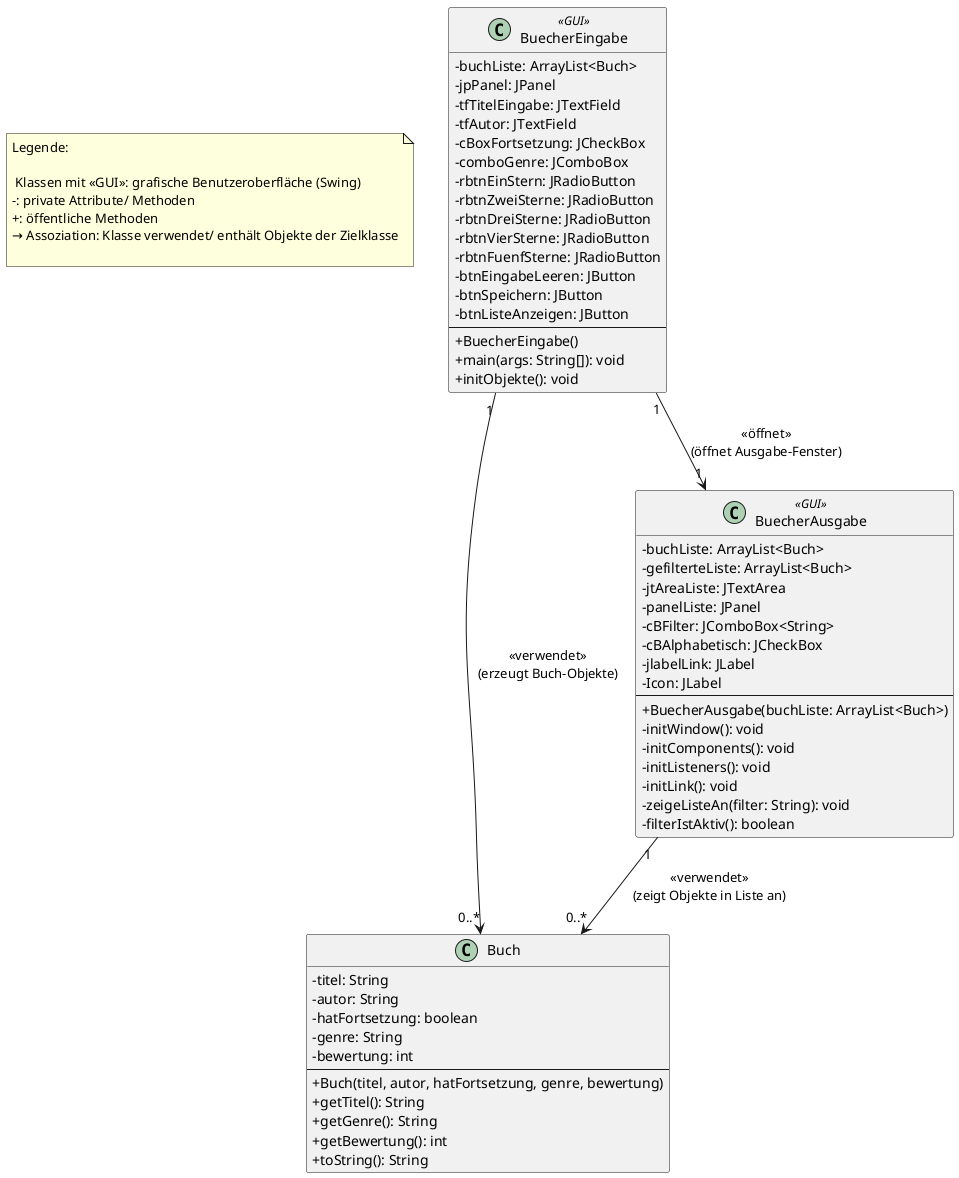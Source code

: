 @startuml
skinparam classAttributeIconSize 0

' Legende als Notiz
note as L1
Legende:

 Klassen mit «GUI»: grafische Benutzeroberfläche (Swing)
-: private Attribute/ Methoden
+: öffentliche Methoden
→ Assoziation: Klasse verwendet/ enthält Objekte der Zielklasse

end note

class Buch {
  - titel: String
  - autor: String
  - hatFortsetzung: boolean
  - genre: String
  - bewertung: int
  --
  + Buch(titel, autor, hatFortsetzung, genre, bewertung)
  + getTitel(): String
  + getGenre(): String
  + getBewertung(): int
  + toString(): String
}

class BuecherEingabe <<GUI>> {
  - buchListe: ArrayList<Buch>
  - jpPanel: JPanel
  - tfTitelEingabe: JTextField
  - tfAutor: JTextField
  - cBoxFortsetzung: JCheckBox
  - comboGenre: JComboBox
  - rbtnEinStern: JRadioButton
  - rbtnZweiSterne: JRadioButton
  - rbtnDreiSterne: JRadioButton
  - rbtnVierSterne: JRadioButton
  - rbtnFuenfSterne: JRadioButton
  - btnEingabeLeeren: JButton
  - btnSpeichern: JButton
  - btnListeAnzeigen: JButton
  --
  + BuecherEingabe()
  + main(args: String[]): void
  + initObjekte(): void
}

class BuecherAusgabe <<GUI>> {
  - buchListe: ArrayList<Buch>
  - gefilterteListe: ArrayList<Buch>
  - jtAreaListe: JTextArea
  - panelListe: JPanel
  - cBFilter: JComboBox<String>
  - cBAlphabetisch: JCheckBox
  - jlabelLink: JLabel
  - Icon: JLabel
  --
  + BuecherAusgabe(buchListe: ArrayList<Buch>)
  - initWindow(): void
  - initComponents(): void
  - initListeners(): void
  - initLink(): void
  - zeigeListeAn(filter: String): void
  - filterIstAktiv(): boolean
}

' Beziehungen
BuecherEingabe "1" --> "0..*" Buch       : «verwendet»\n(erzeugt Buch-Objekte)
BuecherAusgabe "1" --> "0..*" Buch       : «verwendet»\n(zeigt Objekte in Liste an)
BuecherEingabe "1" --> "1" BuecherAusgabe : «öffnet»\n(öffnet Ausgabe-Fenster)



@enduml

